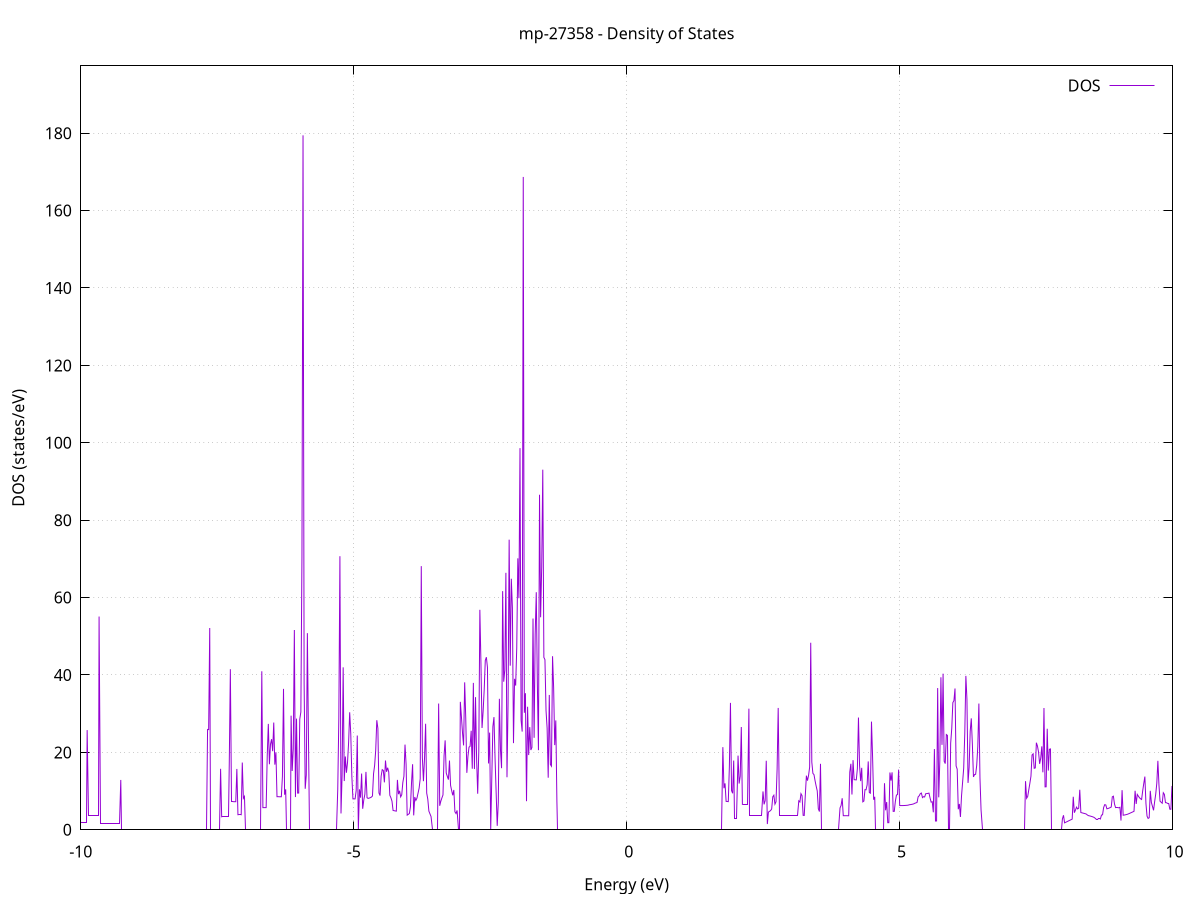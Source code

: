 set title 'mp-27358 - Density of States'
set xlabel 'Energy (eV)'
set ylabel 'DOS (states/eV)'
set grid
set xrange [-10:10]
set yrange [0:197.392]
set xzeroaxis lt -1
set terminal png size 800,600
set output 'mp-27358_dos_gnuplot.png'
plot '-' using 1:2 with lines title 'DOS'
-23.914500 0.000000
-23.894600 0.000000
-23.874800 0.000000
-23.854900 0.000000
-23.835000 0.000000
-23.815100 0.000000
-23.795300 0.000000
-23.775400 0.000000
-23.755500 0.000000
-23.735600 0.000000
-23.715800 0.000000
-23.695900 0.000000
-23.676000 0.000000
-23.656100 0.000000
-23.636300 0.000000
-23.616400 0.000000
-23.596500 0.000000
-23.576700 0.000000
-23.556800 0.000000
-23.536900 0.000000
-23.517000 0.000000
-23.497200 0.000000
-23.477300 0.000000
-23.457400 0.000000
-23.437500 0.000000
-23.417700 0.000000
-23.397800 0.000000
-23.377900 0.000000
-23.358000 0.000000
-23.338200 0.000000
-23.318300 0.000000
-23.298400 0.000000
-23.278500 0.000000
-23.258700 0.000000
-23.238800 0.000000
-23.218900 0.000000
-23.199000 0.000000
-23.179200 0.000000
-23.159300 0.000000
-23.139400 0.000000
-23.119500 0.000000
-23.099700 0.000000
-23.079800 0.000000
-23.059900 0.000000
-23.040100 0.000000
-23.020200 0.000000
-23.000300 0.000000
-22.980400 0.000000
-22.960600 0.000000
-22.940700 0.000000
-22.920800 0.000000
-22.900900 0.000000
-22.881100 0.000000
-22.861200 0.000000
-22.841300 0.000000
-22.821400 0.000000
-22.801600 0.000000
-22.781700 0.000000
-22.761800 0.000000
-22.741900 0.000000
-22.722100 0.000000
-22.702200 0.000000
-22.682300 0.000000
-22.662400 0.000000
-22.642600 0.000000
-22.622700 0.000000
-22.602800 0.000000
-22.583000 0.000000
-22.563100 0.000000
-22.543200 0.000000
-22.523300 0.000000
-22.503500 0.000000
-22.483600 0.000000
-22.463700 0.000000
-22.443800 0.000000
-22.424000 0.000000
-22.404100 0.000000
-22.384200 0.000000
-22.364300 0.000000
-22.344500 0.000000
-22.324600 0.000000
-22.304700 0.000000
-22.284800 0.000000
-22.265000 0.000000
-22.245100 0.000000
-22.225200 0.000000
-22.205300 0.000000
-22.185500 0.000000
-22.165600 0.000000
-22.145700 0.000000
-22.125800 0.000000
-22.106000 13.452200
-22.086100 18.819200
-22.066200 13.027800
-22.046400 30.662700
-22.026500 35.341800
-22.006600 29.356800
-21.986700 22.676700
-21.966900 15.974800
-21.947000 0.000000
-21.927100 0.000000
-21.907200 17.865300
-21.887400 15.388700
-21.867500 36.285100
-21.847600 40.517600
-21.827700 32.557500
-21.807900 21.649500
-21.788000 0.000000
-21.768100 0.000000
-21.748200 0.000000
-21.728400 0.000000
-21.708500 0.000000
-21.688600 0.000000
-21.668700 0.000000
-21.648900 0.000000
-21.629000 0.000000
-21.609100 0.000000
-21.589300 0.000000
-21.569400 0.000000
-21.549500 0.000000
-21.529600 0.000000
-21.509800 0.000000
-21.489900 0.000000
-21.470000 0.000000
-21.450100 0.000000
-21.430300 0.000000
-21.410400 0.000000
-21.390500 0.000000
-21.370600 0.000000
-21.350800 0.000000
-21.330900 0.000000
-21.311000 0.000000
-21.291100 0.000000
-21.271300 0.000000
-21.251400 0.000000
-21.231500 0.000000
-21.211600 0.000000
-21.191800 0.000000
-21.171900 0.000000
-21.152000 0.000000
-21.132200 0.000000
-21.112300 0.000000
-21.092400 0.000000
-21.072500 0.000000
-21.052700 0.000000
-21.032800 0.000000
-21.012900 0.000000
-20.993000 0.000000
-20.973200 0.000000
-20.953300 0.000000
-20.933400 0.000000
-20.913500 0.000000
-20.893700 0.000000
-20.873800 0.000000
-20.853900 0.000000
-20.834000 0.000000
-20.814200 0.000000
-20.794300 0.000000
-20.774400 0.000000
-20.754500 0.000000
-20.734700 0.000000
-20.714800 0.000000
-20.694900 0.000000
-20.675000 0.000000
-20.655200 0.000000
-20.635300 0.000000
-20.615400 0.000000
-20.595600 0.000000
-20.575700 17.651400
-20.555800 42.968900
-20.535900 27.545100
-20.516100 34.566100
-20.496200 26.534600
-20.476300 10.841500
-20.456400 17.548500
-20.436600 0.000000
-20.416700 0.000000
-20.396800 0.000000
-20.376900 0.000000
-20.357100 14.302400
-20.337200 17.195200
-20.317300 6.575300
-20.297400 6.575600
-20.277600 21.879500
-20.257700 12.471700
-20.237800 12.472000
-20.217900 12.472400
-20.198100 21.268700
-20.178200 5.896200
-20.158300 5.896300
-20.138500 5.896500
-20.118600 5.896600
-20.098700 15.132000
-20.078800 0.000000
-20.059000 0.000000
-20.039100 0.000000
-20.019200 0.000000
-19.999300 0.000000
-19.979500 0.000000
-19.959600 0.000000
-19.939700 0.000000
-19.919800 0.000000
-19.900000 0.000000
-19.880100 0.000000
-19.860200 0.000000
-19.840300 0.000000
-19.820500 0.000000
-19.800600 0.000000
-19.780700 0.000000
-19.760800 0.000000
-19.741000 0.000000
-19.721100 0.000000
-19.701200 0.000000
-19.681300 0.000000
-19.661500 0.000000
-19.641600 0.000000
-19.621700 0.000000
-19.601900 0.000000
-19.582000 0.000000
-19.562100 0.000000
-19.542200 0.000000
-19.522400 0.000000
-19.502500 0.000000
-19.482600 0.000000
-19.462700 0.000000
-19.442900 0.000000
-19.423000 0.000000
-19.403100 0.000000
-19.383200 0.000000
-19.363400 0.000000
-19.343500 0.000000
-19.323600 0.000000
-19.303700 0.000000
-19.283900 0.000000
-19.264000 0.000000
-19.244100 0.000000
-19.224200 0.000000
-19.204400 0.000000
-19.184500 0.000000
-19.164600 0.000000
-19.144800 0.000000
-19.124900 0.000000
-19.105000 0.000000
-19.085100 0.000000
-19.065300 0.000000
-19.045400 0.000000
-19.025500 0.000000
-19.005600 0.000000
-18.985800 79.318900
-18.965900 81.210200
-18.946000 102.705900
-18.926100 50.413300
-18.906300 43.458300
-18.886400 0.000000
-18.866500 0.000000
-18.846600 0.000000
-18.826800 0.000000
-18.806900 26.226100
-18.787000 91.214400
-18.767100 22.172800
-18.747300 71.501500
-18.727400 50.023200
-18.707500 0.000000
-18.687700 0.000000
-18.667800 0.000000
-18.647900 0.000000
-18.628000 46.727700
-18.608200 167.735700
-18.588300 107.814000
-18.568400 0.000000
-18.548500 0.000000
-18.528700 0.000000
-18.508800 0.000000
-18.488900 0.000000
-18.469000 0.000000
-18.449200 0.000000
-18.429300 0.000000
-18.409400 0.000000
-18.389500 0.000000
-18.369700 0.000000
-18.349800 0.000000
-18.329900 0.000000
-18.310000 0.000000
-18.290200 0.000000
-18.270300 0.000000
-18.250400 0.000000
-18.230500 0.000000
-18.210700 0.000000
-18.190800 0.000000
-18.170900 0.000000
-18.151100 0.000000
-18.131200 0.000000
-18.111300 0.000000
-18.091400 0.000000
-18.071600 0.000000
-18.051700 0.000000
-18.031800 0.000000
-18.011900 0.000000
-17.992100 0.000000
-17.972200 0.000000
-17.952300 0.000000
-17.932400 0.000000
-17.912600 0.000000
-17.892700 0.000000
-17.872800 0.000000
-17.852900 0.000000
-17.833100 0.000000
-17.813200 0.000000
-17.793300 0.000000
-17.773400 0.000000
-17.753600 0.000000
-17.733700 0.000000
-17.713800 0.000000
-17.694000 0.000000
-17.674100 0.000000
-17.654200 0.000000
-17.634300 0.000000
-17.614500 0.000000
-17.594600 0.000000
-17.574700 0.000000
-17.554800 0.000000
-17.535000 0.000000
-17.515100 0.000000
-17.495200 0.000000
-17.475300 0.000000
-17.455500 0.000000
-17.435600 0.000000
-17.415700 0.000000
-17.395800 0.000000
-17.376000 0.000000
-17.356100 0.000000
-17.336200 0.000000
-17.316300 0.000000
-17.296500 0.000000
-17.276600 0.000000
-17.256700 0.000000
-17.236800 0.000000
-17.217000 0.000000
-17.197100 0.000000
-17.177200 0.000000
-17.157400 0.000000
-17.137500 0.000000
-17.117600 0.000000
-17.097700 0.000000
-17.077900 0.000000
-17.058000 0.000000
-17.038100 0.000000
-17.018200 0.000000
-16.998400 0.000000
-16.978500 0.000000
-16.958600 0.000000
-16.938700 0.000000
-16.918900 0.000000
-16.899000 0.000000
-16.879100 0.000000
-16.859200 0.000000
-16.839400 0.000000
-16.819500 0.000000
-16.799600 0.000000
-16.779700 0.000000
-16.759900 0.000000
-16.740000 0.000000
-16.720100 0.000000
-16.700300 0.000000
-16.680400 0.000000
-16.660500 0.000000
-16.640600 0.000000
-16.620800 0.000000
-16.600900 0.000000
-16.581000 0.000000
-16.561100 0.000000
-16.541300 0.000000
-16.521400 0.000000
-16.501500 0.000000
-16.481600 0.000000
-16.461800 0.000000
-16.441900 0.000000
-16.422000 0.000000
-16.402100 0.000000
-16.382300 0.000000
-16.362400 0.000000
-16.342500 0.000000
-16.322600 0.000000
-16.302800 0.000000
-16.282900 0.000000
-16.263000 0.000000
-16.243200 0.000000
-16.223300 0.000000
-16.203400 0.000000
-16.183500 0.000000
-16.163700 0.000000
-16.143800 0.000000
-16.123900 0.000000
-16.104000 0.000000
-16.084200 0.000000
-16.064300 0.000000
-16.044400 0.000000
-16.024500 0.000000
-16.004700 0.000000
-15.984800 0.000000
-15.964900 0.000000
-15.945000 0.000000
-15.925200 0.000000
-15.905300 0.000000
-15.885400 0.000000
-15.865500 0.000000
-15.845700 0.000000
-15.825800 0.000000
-15.805900 0.000000
-15.786000 0.000000
-15.766200 0.000000
-15.746300 0.000000
-15.726400 0.000000
-15.706600 0.000000
-15.686700 0.000000
-15.666800 0.000000
-15.646900 0.000000
-15.627100 0.000000
-15.607200 0.000000
-15.587300 0.000000
-15.567400 0.000000
-15.547600 0.000000
-15.527700 0.000000
-15.507800 0.000000
-15.487900 0.000000
-15.468100 0.000000
-15.448200 0.000000
-15.428300 0.000000
-15.408400 0.000000
-15.388600 0.000000
-15.368700 0.000000
-15.348800 0.000000
-15.328900 0.000000
-15.309100 0.000000
-15.289200 0.000000
-15.269300 0.000000
-15.249500 0.000000
-15.229600 0.000000
-15.209700 0.000000
-15.189800 0.000000
-15.170000 0.000000
-15.150100 0.000000
-15.130200 0.000000
-15.110300 0.000000
-15.090500 0.000000
-15.070600 0.000000
-15.050700 0.000000
-15.030800 0.000000
-15.011000 0.000000
-14.991100 0.000000
-14.971200 0.000000
-14.951300 0.000000
-14.931500 0.000000
-14.911600 0.000000
-14.891700 0.000000
-14.871800 0.000000
-14.852000 0.000000
-14.832100 0.000000
-14.812200 0.000000
-14.792300 0.000000
-14.772500 0.000000
-14.752600 0.000000
-14.732700 0.000000
-14.712900 0.000000
-14.693000 0.000000
-14.673100 0.000000
-14.653200 0.000000
-14.633400 0.000000
-14.613500 0.000000
-14.593600 0.000000
-14.573700 0.000000
-14.553900 0.000000
-14.534000 0.000000
-14.514100 0.000000
-14.494200 0.000000
-14.474400 0.000000
-14.454500 0.000000
-14.434600 0.000000
-14.414700 0.000000
-14.394900 0.000000
-14.375000 0.000000
-14.355100 0.000000
-14.335200 0.000000
-14.315400 0.000000
-14.295500 0.000000
-14.275600 0.000000
-14.255800 0.000000
-14.235900 0.000000
-14.216000 0.000000
-14.196100 0.000000
-14.176300 0.000000
-14.156400 0.000000
-14.136500 0.000000
-14.116600 0.000000
-14.096800 0.000000
-14.076900 0.000000
-14.057000 0.000000
-14.037100 0.000000
-14.017300 0.000000
-13.997400 0.000000
-13.977500 0.000000
-13.957600 0.000000
-13.937800 0.000000
-13.917900 0.000000
-13.898000 0.000000
-13.878100 0.000000
-13.858300 0.000000
-13.838400 0.000000
-13.818500 0.000000
-13.798600 0.000000
-13.778800 0.000000
-13.758900 0.000000
-13.739000 0.000000
-13.719200 0.000000
-13.699300 0.000000
-13.679400 0.000000
-13.659500 0.000000
-13.639700 0.000000
-13.619800 0.000000
-13.599900 0.000000
-13.580000 0.000000
-13.560200 0.000000
-13.540300 0.000000
-13.520400 0.000000
-13.500500 0.000000
-13.480700 0.000000
-13.460800 0.000000
-13.440900 0.000000
-13.421000 0.000000
-13.401200 0.000000
-13.381300 0.000000
-13.361400 0.000000
-13.341500 0.000000
-13.321700 0.000000
-13.301800 0.000000
-13.281900 0.000000
-13.262100 0.000000
-13.242200 0.000000
-13.222300 0.000000
-13.202400 0.000000
-13.182600 0.000000
-13.162700 0.000000
-13.142800 3.424200
-13.122900 3.756700
-13.103100 4.089200
-13.083200 4.356000
-13.063300 4.680500
-13.043400 5.005000
-13.023600 3.188000
-13.003700 3.187900
-12.983800 3.187900
-12.963900 3.187900
-12.944100 6.619000
-12.924200 6.970400
-12.904300 7.321700
-12.884400 7.609300
-12.864600 7.951800
-12.844700 10.356300
-12.824800 8.263800
-12.805000 7.933200
-12.785100 7.602500
-12.765200 7.224900
-12.745300 6.901300
-12.725500 6.577600
-12.705600 3.344000
-12.685700 3.343900
-12.665800 3.343800
-12.646000 5.157400
-12.626100 4.811200
-12.606200 4.465100
-12.586300 4.073100
-12.566500 3.734500
-12.546600 3.395900
-12.526700 0.000000
-12.506800 0.000000
-12.487000 0.000000
-12.467100 0.000000
-12.447200 0.000000
-12.427300 0.000000
-12.407500 0.000000
-12.387600 3.182400
-12.367700 3.561300
-12.347800 3.940300
-12.328000 4.319200
-12.308100 4.626900
-12.288200 4.976100
-12.268400 5.325400
-12.248500 3.993500
-12.228600 7.607900
-12.208700 8.194000
-12.188900 8.780000
-12.169000 9.366100
-12.149100 10.956500
-12.129200 11.145700
-12.109400 11.334800
-12.089500 12.169500
-12.069600 10.229500
-12.049700 9.437500
-12.029900 8.645400
-12.010000 7.853300
-11.990100 7.035500
-11.970200 4.021200
-11.950400 3.595400
-11.930500 3.169600
-11.910600 0.000000
-11.890700 0.000000
-11.870900 0.000000
-11.851000 0.000000
-11.831100 0.000000
-11.811300 0.000000
-11.791400 0.000000
-11.771500 0.000000
-11.751600 0.000000
-11.731800 0.000000
-11.711900 0.000000
-11.692000 0.000000
-11.672100 0.000000
-11.652300 0.000000
-11.632400 0.000000
-11.612500 0.000000
-11.592600 0.000000
-11.572800 0.000000
-11.552900 0.000000
-11.533000 0.000000
-11.513100 0.000000
-11.493300 0.000000
-11.473400 0.000000
-11.453500 0.000000
-11.433600 0.000000
-11.413800 0.000000
-11.393900 0.000000
-11.374000 0.000000
-11.354100 0.000000
-11.334300 0.000000
-11.314400 0.000000
-11.294500 0.000000
-11.274700 0.000000
-11.254800 0.000000
-11.234900 0.000000
-11.215000 0.000000
-11.195200 0.000000
-11.175300 0.000000
-11.155400 0.000000
-11.135500 0.000000
-11.115700 0.000000
-11.095800 0.000000
-11.075900 0.000000
-11.056000 0.000000
-11.036200 0.000000
-11.016300 0.000000
-10.996400 0.000000
-10.976500 0.000000
-10.956700 0.000000
-10.936800 0.000000
-10.916900 0.000000
-10.897000 0.000000
-10.877200 0.000000
-10.857300 0.000000
-10.837400 0.000000
-10.817600 8.371800
-10.797700 8.373200
-10.777800 8.374700
-10.757900 8.376200
-10.738100 8.377700
-10.718200 8.379300
-10.698300 0.000000
-10.678400 4.780600
-10.658600 4.780700
-10.638700 4.780700
-10.618800 4.780700
-10.598900 4.780800
-10.579100 4.780800
-10.559200 4.780800
-10.539300 4.780900
-10.519400 4.780900
-10.499600 4.780900
-10.479700 40.970100
-10.459800 0.000000
-10.439900 0.000000
-10.420100 0.000000
-10.400200 0.000000
-10.380300 0.000000
-10.360500 0.000000
-10.340600 0.000000
-10.320700 0.000000
-10.300800 0.000000
-10.281000 0.000000
-10.261100 0.000000
-10.241200 0.000000
-10.221300 0.000000
-10.201500 0.000000
-10.181600 17.619500
-10.161700 1.941300
-10.141800 1.941300
-10.122000 1.941300
-10.102100 1.941300
-10.082200 1.941300
-10.062300 1.941300
-10.042500 1.941300
-10.022600 1.941300
-10.002700 1.941300
-9.982800 1.941300
-9.963000 1.941300
-9.943100 1.941400
-9.923200 1.941400
-9.903300 1.941400
-9.883500 25.767700
-9.863600 3.560800
-9.843700 3.560800
-9.823900 3.560800
-9.804000 3.560800
-9.784100 3.560800
-9.764200 3.560800
-9.744400 3.560800
-9.724500 3.560800
-9.704600 3.560800
-9.684700 3.560800
-9.664900 55.107100
-9.645000 1.619300
-9.625100 1.619300
-9.605200 1.619300
-9.585400 1.619300
-9.565500 1.619300
-9.545600 1.619300
-9.525700 1.619300
-9.505900 1.619300
-9.486000 1.619300
-9.466100 1.619300
-9.446200 1.619300
-9.426400 1.619300
-9.406500 1.619200
-9.386600 1.619200
-9.366800 1.619200
-9.346900 1.619200
-9.327000 1.619200
-9.307100 1.619200
-9.287300 1.619200
-9.267400 12.870900
-9.247500 0.000000
-9.227600 0.000000
-9.207800 0.000000
-9.187900 0.000000
-9.168000 0.000000
-9.148100 0.000000
-9.128300 0.000000
-9.108400 0.000000
-9.088500 0.000000
-9.068600 0.000000
-9.048800 0.000000
-9.028900 0.000000
-9.009000 0.000000
-8.989100 0.000000
-8.969300 0.000000
-8.949400 0.000000
-8.929500 0.000000
-8.909600 0.000000
-8.889800 0.000000
-8.869900 0.000000
-8.850000 0.000000
-8.830200 0.000000
-8.810300 0.000000
-8.790400 0.000000
-8.770500 0.000000
-8.750700 0.000000
-8.730800 0.000000
-8.710900 0.000000
-8.691000 0.000000
-8.671200 0.000000
-8.651300 0.000000
-8.631400 0.000000
-8.611500 0.000000
-8.591700 0.000000
-8.571800 0.000000
-8.551900 0.000000
-8.532000 0.000000
-8.512200 0.000000
-8.492300 0.000000
-8.472400 0.000000
-8.452500 0.000000
-8.432700 0.000000
-8.412800 0.000000
-8.392900 0.000000
-8.373100 0.000000
-8.353200 0.000000
-8.333300 0.000000
-8.313400 0.000000
-8.293600 0.000000
-8.273700 0.000000
-8.253800 0.000000
-8.233900 0.000000
-8.214100 0.000000
-8.194200 0.000000
-8.174300 0.000000
-8.154400 0.000000
-8.134600 0.000000
-8.114700 0.000000
-8.094800 0.000000
-8.074900 0.000000
-8.055100 0.000000
-8.035200 0.000000
-8.015300 0.000000
-7.995400 0.000000
-7.975600 0.000000
-7.955700 0.000000
-7.935800 0.000000
-7.916000 0.000000
-7.896100 0.000000
-7.876200 0.000000
-7.856300 0.000000
-7.836500 0.000000
-7.816600 0.000000
-7.796700 0.000000
-7.776800 0.000000
-7.757000 0.000000
-7.737100 0.000000
-7.717200 0.000000
-7.697300 0.000000
-7.677500 25.924100
-7.657600 25.883900
-7.637700 52.134100
-7.617800 0.000000
-7.598000 0.000000
-7.578100 0.000000
-7.558200 0.000000
-7.538300 0.000000
-7.518500 0.000000
-7.498600 0.000000
-7.478700 0.000000
-7.458800 0.000000
-7.439000 15.746200
-7.419100 3.362500
-7.399200 3.362400
-7.379400 3.362200
-7.359500 3.362100
-7.339600 3.361900
-7.319700 3.361700
-7.299900 3.361600
-7.280000 16.991800
-7.260100 41.485000
-7.240200 7.256500
-7.220400 7.255500
-7.200500 7.254400
-7.180600 7.253400
-7.160700 7.252400
-7.140900 15.724400
-7.121000 3.890100
-7.101100 3.889300
-7.081200 3.888400
-7.061400 3.887600
-7.041500 17.375400
-7.021600 8.123300
-7.001700 8.621500
-6.981900 0.000000
-6.962000 0.000000
-6.942100 0.000000
-6.922300 0.000000
-6.902400 0.000000
-6.882500 0.000000
-6.862600 0.000000
-6.842800 0.000000
-6.822900 0.000000
-6.803000 0.000000
-6.783100 0.000000
-6.763300 0.000000
-6.743400 0.000000
-6.723500 0.000000
-6.703600 0.000000
-6.683800 40.953000
-6.663900 5.724200
-6.644000 5.721500
-6.624100 5.718900
-6.604300 5.716300
-6.584400 19.070100
-6.564500 27.360300
-6.544600 16.932000
-6.524800 22.118700
-6.504900 23.411600
-6.485000 20.308800
-6.465100 27.713100
-6.445300 16.834000
-6.425400 20.035000
-6.405500 8.540000
-6.385700 8.538600
-6.365800 8.537300
-6.345900 8.535900
-6.326000 8.534600
-6.306200 13.780300
-6.286300 36.405500
-6.266400 9.066900
-6.246500 10.441800
-6.226700 0.000000
-6.206800 0.000000
-6.186900 0.000000
-6.167000 0.000000
-6.147200 29.477500
-6.127300 15.185700
-6.107400 20.916600
-6.087500 51.619300
-6.067700 8.460700
-6.047800 28.728000
-6.027900 9.480600
-6.008000 9.492700
-5.988200 28.596000
-5.968300 30.437200
-5.948400 70.608100
-5.928600 179.447400
-5.908700 38.042900
-5.888800 10.592200
-5.868900 14.137700
-5.849100 50.817300
-5.829200 23.874500
-5.809300 0.000000
-5.789400 0.000000
-5.769600 0.000000
-5.749700 0.000000
-5.729800 0.000000
-5.709900 0.000000
-5.690100 0.000000
-5.670200 0.000000
-5.650300 0.000000
-5.630400 0.000000
-5.610600 0.000000
-5.590700 0.000000
-5.570800 0.000000
-5.550900 0.000000
-5.531100 0.000000
-5.511200 0.000000
-5.491300 0.000000
-5.471500 0.000000
-5.451600 0.000000
-5.431700 0.000000
-5.411800 0.000000
-5.392000 0.000000
-5.372100 0.000000
-5.352200 0.000000
-5.332300 0.000000
-5.312500 0.000000
-5.292600 10.414400
-5.272700 28.888500
-5.252800 70.695100
-5.233000 4.222900
-5.213100 14.103100
-5.193200 41.978300
-5.173300 12.584100
-5.153500 18.936600
-5.133600 14.741400
-5.113700 17.360600
-5.093800 22.498200
-5.074000 30.362300
-5.054100 24.801200
-5.034200 13.755600
-5.014300 7.980700
-4.994500 7.977600
-4.974600 7.985300
-4.954700 10.159500
-4.934900 24.349700
-4.915000 0.000000
-4.895100 10.450100
-4.875200 8.302600
-4.855400 14.528800
-4.835500 5.426400
-4.815600 7.703900
-4.795700 9.193300
-4.775900 14.951200
-4.756000 8.279500
-4.736100 8.110000
-4.716200 8.190300
-4.696400 8.293400
-4.676500 8.443400
-4.656600 8.728700
-4.636700 14.490700
-4.616900 16.647100
-4.597000 20.592400
-4.577100 28.309800
-4.557200 26.199000
-4.537400 9.512500
-4.517500 8.834500
-4.497600 13.875800
-4.477800 15.538200
-4.457900 15.339100
-4.438000 12.257000
-4.418100 17.892700
-4.398300 14.983100
-4.378400 16.035500
-4.358500 14.945500
-4.338600 8.922600
-4.318800 8.284300
-4.298900 7.387700
-4.279000 4.985600
-4.259100 4.928900
-4.239300 4.871700
-4.219400 4.814000
-4.199500 12.894000
-4.179600 9.207300
-4.159800 10.070700
-4.139900 8.496900
-4.120000 9.065500
-4.100100 12.246900
-4.080300 13.836900
-4.060400 22.011300
-4.040500 16.930500
-4.020600 3.779700
-4.000800 3.982800
-3.980900 4.185100
-3.961000 5.904500
-3.941200 12.066400
-3.921300 16.936200
-3.901400 3.721700
-3.881500 8.464800
-3.861700 7.588100
-3.841800 8.163400
-3.821900 9.442000
-3.802000 10.738100
-3.782200 13.152200
-3.762300 68.122400
-3.742400 18.659900
-3.722500 12.551600
-3.702700 18.576500
-3.682800 27.392200
-3.662900 9.480600
-3.643000 7.912100
-3.623200 4.822400
-3.603300 4.117600
-3.583400 3.425000
-3.563500 0.000000
-3.543700 0.000000
-3.523800 0.000000
-3.503900 0.000000
-3.484100 0.000000
-3.464200 0.000000
-3.444300 32.622200
-3.424400 6.198900
-3.404600 7.362700
-3.384700 8.225100
-3.364800 9.000100
-3.344900 19.104900
-3.325100 23.108000
-3.305200 14.662200
-3.285300 13.789200
-3.265400 12.960200
-3.245600 17.892900
-3.225700 11.476000
-3.205800 10.128000
-3.185900 8.902000
-3.166100 10.292100
-3.146200 4.643000
-3.126300 4.195700
-3.106400 5.005600
-3.086600 0.000000
-3.066700 0.000000
-3.046800 33.055300
-3.027000 29.233600
-3.007100 25.068700
-2.987200 21.799300
-2.967300 38.095900
-2.947500 28.803800
-2.927600 14.709800
-2.907700 18.955000
-2.887800 21.352800
-2.868000 21.559900
-2.848100 25.592500
-2.828200 15.775000
-2.808300 37.960800
-2.788500 15.691600
-2.768600 34.265100
-2.748700 18.246000
-2.728800 9.310500
-2.709000 20.142100
-2.689100 56.833800
-2.669200 43.059200
-2.649300 26.299100
-2.629500 30.552100
-2.609600 36.190700
-2.589700 43.765100
-2.569800 44.598600
-2.550000 41.938400
-2.530100 17.141800
-2.510200 25.113400
-2.490400 0.000000
-2.470500 13.424000
-2.450600 26.651700
-2.430700 29.114200
-2.410900 18.496700
-2.391000 9.722700
-2.371100 1.016400
-2.351200 7.130500
-2.331400 33.835100
-2.311500 20.679400
-2.291600 15.913800
-2.271700 61.660600
-2.251900 38.265100
-2.232000 41.226900
-2.212100 66.392800
-2.192200 13.576200
-2.172400 32.577100
-2.152500 74.965700
-2.132600 42.408300
-2.112700 64.860100
-2.092900 57.321700
-2.073000 22.388400
-2.053100 39.000500
-2.033300 37.264600
-2.013400 46.937000
-1.993500 70.145100
-1.973600 59.834100
-1.953800 98.613700
-1.933900 28.299300
-1.914000 25.370800
-1.894100 168.700900
-1.874300 30.235700
-1.854400 35.284400
-1.834500 7.380700
-1.814600 31.795900
-1.794800 19.309700
-1.774900 26.525500
-1.755000 20.607700
-1.735100 21.272700
-1.715300 54.591200
-1.695400 23.775600
-1.675500 50.627000
-1.655600 61.380600
-1.635800 37.731600
-1.615900 20.558000
-1.596000 86.568200
-1.576100 54.916500
-1.556300 67.870500
-1.536400 93.053300
-1.516500 44.546900
-1.496700 43.955900
-1.476800 30.794900
-1.456900 26.268700
-1.437000 13.443000
-1.417200 34.845300
-1.397300 16.877900
-1.377400 16.443400
-1.357500 44.841700
-1.337700 36.795300
-1.317800 21.871300
-1.297900 28.254700
-1.278000 7.438900
-1.258200 0.000000
-1.238300 0.000000
-1.218400 0.000000
-1.198500 0.000000
-1.178700 0.000000
-1.158800 0.000000
-1.138900 0.000000
-1.119000 0.000000
-1.099200 0.000000
-1.079300 0.000000
-1.059400 0.000000
-1.039600 0.000000
-1.019700 0.000000
-0.999800 0.000000
-0.979900 0.000000
-0.960100 0.000000
-0.940200 0.000000
-0.920300 0.000000
-0.900400 0.000000
-0.880600 0.000000
-0.860700 0.000000
-0.840800 0.000000
-0.820900 0.000000
-0.801100 0.000000
-0.781200 0.000000
-0.761300 0.000000
-0.741400 0.000000
-0.721600 0.000000
-0.701700 0.000000
-0.681800 0.000000
-0.661900 0.000000
-0.642100 0.000000
-0.622200 0.000000
-0.602300 0.000000
-0.582500 0.000000
-0.562600 0.000000
-0.542700 0.000000
-0.522800 0.000000
-0.503000 0.000000
-0.483100 0.000000
-0.463200 0.000000
-0.443300 0.000000
-0.423500 0.000000
-0.403600 0.000000
-0.383700 0.000000
-0.363800 0.000000
-0.344000 0.000000
-0.324100 0.000000
-0.304200 0.000000
-0.284300 0.000000
-0.264500 0.000000
-0.244600 0.000000
-0.224700 0.000000
-0.204800 0.000000
-0.185000 0.000000
-0.165100 0.000000
-0.145200 0.000000
-0.125300 0.000000
-0.105500 0.000000
-0.085600 0.000000
-0.065700 0.000000
-0.045900 0.000000
-0.026000 0.000000
-0.006100 0.000000
0.013800 0.000000
0.033600 0.000000
0.053500 0.000000
0.073400 0.000000
0.093300 0.000000
0.113100 0.000000
0.133000 0.000000
0.152900 0.000000
0.172800 0.000000
0.192600 0.000000
0.212500 0.000000
0.232400 0.000000
0.252300 0.000000
0.272100 0.000000
0.292000 0.000000
0.311900 0.000000
0.331800 0.000000
0.351600 0.000000
0.371500 0.000000
0.391400 0.000000
0.411200 0.000000
0.431100 0.000000
0.451000 0.000000
0.470900 0.000000
0.490700 0.000000
0.510600 0.000000
0.530500 0.000000
0.550400 0.000000
0.570200 0.000000
0.590100 0.000000
0.610000 0.000000
0.629900 0.000000
0.649700 0.000000
0.669600 0.000000
0.689500 0.000000
0.709400 0.000000
0.729200 0.000000
0.749100 0.000000
0.769000 0.000000
0.788900 0.000000
0.808700 0.000000
0.828600 0.000000
0.848500 0.000000
0.868400 0.000000
0.888200 0.000000
0.908100 0.000000
0.928000 0.000000
0.947800 0.000000
0.967700 0.000000
0.987600 0.000000
1.007500 0.000000
1.027300 0.000000
1.047200 0.000000
1.067100 0.000000
1.087000 0.000000
1.106800 0.000000
1.126700 0.000000
1.146600 0.000000
1.166500 0.000000
1.186300 0.000000
1.206200 0.000000
1.226100 0.000000
1.246000 0.000000
1.265800 0.000000
1.285700 0.000000
1.305600 0.000000
1.325500 0.000000
1.345300 0.000000
1.365200 0.000000
1.385100 0.000000
1.404900 0.000000
1.424800 0.000000
1.444700 0.000000
1.464600 0.000000
1.484400 0.000000
1.504300 0.000000
1.524200 0.000000
1.544100 0.000000
1.563900 0.000000
1.583800 0.000000
1.603700 0.000000
1.623600 0.000000
1.643400 0.000000
1.663300 0.000000
1.683200 0.000000
1.703100 0.000000
1.722900 0.000000
1.742800 0.000000
1.762700 21.353800
1.782600 10.740700
1.802400 11.989500
1.822300 7.335900
1.842200 7.304600
1.862000 7.273800
1.881900 16.222700
1.901800 32.796600
1.921700 10.122800
1.941500 9.427300
1.961400 17.882000
1.981300 2.999500
2.001200 2.999500
2.021000 2.999500
2.040900 19.158800
2.060800 11.943200
2.080700 13.857200
2.100500 26.559100
2.120400 6.570500
2.140300 6.570400
2.160200 6.570400
2.180000 6.570400
2.199900 6.570400
2.219800 6.570400
2.239700 31.301900
2.259500 3.569600
2.279400 3.569400
2.299300 3.569300
2.319200 3.569100
2.339000 3.569000
2.358900 3.568800
2.378800 3.568600
2.398600 3.568500
2.418500 3.568300
2.438400 3.568200
2.458300 3.568100
2.478100 3.567900
2.498000 9.905100
2.517900 6.569100
2.537800 7.545700
2.557600 17.841300
2.577500 1.476900
2.597400 4.575200
2.617300 4.767500
2.637100 4.959700
2.657000 5.389200
2.676900 8.524200
2.696800 8.931700
2.716600 6.618800
2.736500 7.234600
2.756400 15.630500
2.776300 31.477500
2.796100 3.769700
2.816000 3.769900
2.835900 3.770000
2.855700 3.770200
2.875600 3.770300
2.895500 3.770500
2.915400 3.770600
2.935200 3.770800
2.955100 3.771000
2.975000 3.771100
2.994900 3.771300
3.014700 3.771400
3.034600 3.771600
3.054500 3.771700
3.074400 3.771900
3.094200 3.772100
3.114100 3.772200
3.134000 3.772400
3.153900 7.479900
3.173700 7.185700
3.193600 9.329500
3.213500 8.806200
3.233400 3.726000
3.253200 3.697200
3.273100 8.923900
3.293000 13.985800
3.312900 12.690700
3.332700 14.029000
3.352600 16.208100
3.372500 48.323700
3.392300 17.490100
3.412200 14.576800
3.432100 14.247900
3.452000 12.654900
3.471800 11.283000
3.491700 10.043400
3.511600 5.443100
3.531500 4.712900
3.551300 17.051400
3.571200 0.000000
3.591100 0.000000
3.611000 0.000000
3.630800 0.000000
3.650700 0.000000
3.670600 0.000000
3.690500 0.000000
3.710300 0.000000
3.730200 0.000000
3.750100 0.000000
3.770000 0.000000
3.789800 0.000000
3.809700 0.000000
3.829600 0.000000
3.849400 0.000000
3.869300 0.000000
3.889200 0.000000
3.909100 5.636100
3.928900 6.292700
3.948800 8.150000
3.968700 3.644800
3.988600 3.640400
4.008400 3.636200
4.028300 3.632000
4.048200 3.628000
4.068100 3.624100
4.087900 14.913700
4.107800 17.054100
4.127700 9.114100
4.147600 17.988800
4.167400 12.939800
4.187300 12.912600
4.207200 12.890600
4.227100 15.801100
4.246900 29.009300
4.266800 16.636600
4.286700 12.578300
4.306500 16.002200
4.326400 7.216000
4.346300 7.419400
4.366200 10.377000
4.386000 10.334700
4.405900 11.621100
4.425800 17.660200
4.445700 9.614700
4.465500 9.449300
4.485400 27.949200
4.505300 18.945000
4.525200 7.769600
4.545000 8.521900
4.564900 0.000000
4.584800 0.000000
4.604700 0.000000
4.624500 0.000000
4.644400 0.000000
4.664300 0.000000
4.684200 0.000000
4.704000 0.000000
4.723900 12.037800
4.743800 5.043300
4.763700 7.174100
4.783500 1.835900
4.803400 1.832100
4.823300 14.801400
4.843100 12.706700
4.863000 14.841800
4.882900 4.759500
4.902800 4.753400
4.922600 7.321600
4.942500 8.965600
4.962400 9.106800
4.982300 15.544600
5.002100 6.258400
5.022000 6.252700
5.041900 6.252300
5.061800 6.257500
5.081600 6.268400
5.101500 6.285000
5.121400 6.306300
5.141300 6.331000
5.161100 6.380700
5.181000 6.467000
5.200900 6.506700
5.220800 6.558300
5.240600 6.621600
5.260500 6.707300
5.280400 6.857300
5.300200 6.954900
5.320100 7.056400
5.340000 8.505400
5.359900 8.788700
5.379700 9.335900
5.399600 9.491500
5.419500 8.312300
5.439400 8.556500
5.459200 8.473800
5.479100 9.321600
5.499000 9.354200
5.518900 9.403900
5.538700 9.470900
5.558600 8.218400
5.578500 7.142500
5.598400 7.237100
5.618200 4.520600
5.638100 20.848300
5.658000 2.266800
5.677900 2.269700
5.697700 36.609600
5.717600 8.384200
5.737500 17.905800
5.757400 39.400500
5.777200 21.934700
5.797100 40.335700
5.817000 17.707300
5.836800 17.103000
5.856700 24.612200
5.876600 24.395800
5.896500 0.000000
5.916300 0.000000
5.936200 22.371700
5.956100 26.212600
5.976000 32.853600
5.995800 33.373300
6.015700 36.511400
6.035600 16.498900
6.055500 15.671600
6.075300 5.300600
6.095200 6.670400
6.115100 3.312500
6.135000 8.741800
6.154800 12.299400
6.174700 15.922500
6.194600 24.913100
6.214500 39.771200
6.234300 33.657400
6.254200 12.113800
6.274100 16.057800
6.293900 25.426600
6.313800 28.792800
6.333700 22.052100
6.353600 13.659000
6.373400 14.267400
6.393300 14.332400
6.413200 16.655000
6.433100 21.493500
6.452900 32.624800
6.472800 13.414000
6.492700 5.133800
6.512600 0.000000
6.532400 0.000000
6.552300 0.000000
6.572200 0.000000
6.592100 0.000000
6.611900 0.000000
6.631800 0.000000
6.651700 0.000000
6.671600 0.000000
6.691400 0.000000
6.711300 0.000000
6.731200 0.000000
6.751000 0.000000
6.770900 0.000000
6.790800 0.000000
6.810700 0.000000
6.830500 0.000000
6.850400 0.000000
6.870300 0.000000
6.890200 0.000000
6.910000 0.000000
6.929900 0.000000
6.949800 0.000000
6.969700 0.000000
6.989500 0.000000
7.009400 0.000000
7.029300 0.000000
7.049200 0.000000
7.069000 0.000000
7.088900 0.000000
7.108800 0.000000
7.128700 0.000000
7.148500 0.000000
7.168400 0.000000
7.188300 0.000000
7.208200 0.000000
7.228000 0.000000
7.247900 0.000000
7.267800 0.000000
7.287600 0.000000
7.307500 12.564200
7.327400 8.134000
7.347300 8.596600
7.367100 10.308500
7.387000 12.020700
7.406900 13.837000
7.426800 19.323700
7.446600 19.630500
7.466500 15.891200
7.486400 15.981800
7.506300 22.498800
7.526100 21.638000
7.546000 20.075300
7.565900 17.038700
7.585800 18.500400
7.605600 21.549300
7.625500 14.853300
7.645400 31.462300
7.665300 11.086100
7.685100 11.104000
7.705000 26.113100
7.724900 15.299700
7.744700 20.808700
7.764600 20.886000
7.784500 0.000000
7.804400 0.000000
7.824200 0.000000
7.844100 0.000000
7.864000 0.000000
7.883900 0.000000
7.903700 0.000000
7.923600 0.000000
7.943500 0.000000
7.963400 0.000000
7.983200 2.822800
8.003100 3.748200
8.023000 1.793300
8.042900 1.930000
8.062700 2.066500
8.082600 2.203100
8.102500 2.339600
8.122400 2.476000
8.142200 2.612300
8.162100 2.748700
8.182000 8.534400
8.201900 4.413100
8.221700 5.068700
8.241600 5.849000
8.261500 5.381000
8.281300 5.578800
8.301200 10.336000
8.321100 4.460100
8.341000 4.382700
8.360800 4.306900
8.380700 4.232700
8.400600 4.160100
8.420500 4.059000
8.440300 3.819500
8.460200 3.653400
8.480100 3.592500
8.500000 3.519200
8.519800 3.433600
8.539700 3.335700
8.559600 3.225500
8.579500 3.024600
8.599300 2.782700
8.619200 2.783400
8.639100 2.784100
8.659000 2.784800
8.678800 2.785500
8.698700 3.784600
8.718600 3.885800
8.738400 5.755900
8.758300 6.494200
8.778200 6.411500
8.798100 5.417100
8.817900 5.496000
8.837800 5.599300
8.857700 5.726900
8.877600 5.878900
8.897400 8.518300
8.917300 8.678600
8.937200 6.681300
8.957100 5.729400
8.976900 5.759500
8.996800 5.742000
9.016700 5.677400
9.036600 5.810900
9.056400 2.386800
9.076300 10.239600
9.096200 3.757900
9.116100 3.806200
9.135900 3.864600
9.155800 3.933000
9.175700 4.011400
9.195500 4.126900
9.215400 4.253400
9.235300 4.380600
9.255200 4.508400
9.275000 4.636900
9.294900 4.766100
9.314800 10.086600
9.334700 6.676900
9.354500 9.136800
9.374400 8.702200
9.394300 8.296800
9.414200 8.007100
9.434000 7.833000
9.453900 10.051700
9.473800 11.968100
9.493700 13.743200
9.513500 6.790700
9.533400 3.533900
9.553300 2.930100
9.573200 3.112000
9.593000 10.064800
9.612900 7.070100
9.632800 6.046200
9.652700 5.024300
9.672500 7.225700
9.692400 9.190100
9.712300 11.989600
9.732100 17.809300
9.752000 11.538000
9.771900 7.381600
9.791800 7.120900
9.811600 6.857800
9.831500 9.567300
9.851400 9.152100
9.871300 7.014800
9.891100 6.978400
9.911000 6.810900
9.930900 6.780900
9.950800 5.319900
9.970600 5.300700
9.990500 11.318000
10.010400 9.279400
10.030300 9.105400
10.050100 8.961600
10.070000 11.210400
10.089900 10.567200
10.109800 10.571900
10.129600 13.615900
10.149500 13.216800
10.169400 13.215200
10.189200 13.356100
10.209100 33.012000
10.229000 19.533900
10.248900 22.982800
10.268700 9.497700
10.288600 10.809700
10.308500 10.640600
10.328400 10.463400
10.348200 9.376700
10.368100 7.786600
10.388000 5.323100
10.407900 3.849500
10.427700 2.118100
10.447600 10.354900
10.467500 6.720600
10.487400 6.712200
10.507200 6.709400
10.527100 6.712100
10.547000 16.536700
10.566900 11.496200
10.586700 19.795000
10.606600 7.018400
10.626500 6.996800
10.646400 8.282600
10.666200 9.866700
10.686100 12.614800
10.706000 19.629000
10.725800 12.538200
10.745700 10.674400
10.765600 11.474300
10.785500 16.192200
10.805300 12.321000
10.825200 14.181400
10.845100 18.375400
10.865000 14.446000
10.884800 13.401000
10.904700 16.988200
10.924600 17.795600
10.944500 16.008600
10.964300 14.806300
10.984200 10.148700
11.004100 10.483100
11.024000 13.938300
11.043800 14.551600
11.063700 19.577500
11.083600 16.466300
11.103500 15.544300
11.123300 10.366400
11.143200 11.020200
11.163100 11.736900
11.182900 16.114500
11.202800 12.862600
11.222700 13.970200
11.242600 14.915200
11.262400 18.233000
11.282300 16.635500
11.302200 11.394700
11.322100 13.758900
11.341900 9.562800
11.361800 9.354700
11.381700 9.219000
11.401600 9.739800
11.421400 8.779300
11.441300 8.221900
11.461200 7.095100
11.481100 16.898100
11.500900 4.617500
11.520800 4.852000
11.540700 4.809600
11.560600 4.811000
11.580400 4.856400
11.600300 8.143200
11.620200 8.182100
11.640000 9.744400
11.659900 8.018500
11.679800 8.164400
11.699700 4.498200
11.719500 4.966600
11.739400 3.937700
11.759300 4.756600
11.779200 5.664400
11.799000 9.427100
11.818900 14.087600
11.838800 22.644900
11.858700 10.280500
11.878500 9.471900
11.898400 9.436900
11.918300 10.606200
11.938200 9.967400
11.958000 7.322400
11.977900 5.052200
11.997800 4.828600
12.017700 4.595900
12.037500 3.949900
12.057400 6.533100
12.077300 9.082500
12.097200 12.861100
12.117000 15.194400
12.136900 16.122100
12.156800 21.606800
12.176600 8.802400
12.196500 12.870200
12.216400 17.870800
12.236300 14.073300
12.256100 13.254600
12.276000 12.889100
12.295900 15.235600
12.315800 16.051600
12.335600 16.449100
12.355500 16.929000
12.375400 16.541000
12.395300 19.477500
12.415100 16.326100
12.435000 17.300000
12.454900 11.729800
12.474800 11.595100
12.494600 11.541600
12.514500 11.464300
12.534400 10.397200
12.554300 18.858000
12.574100 12.451400
12.594000 16.503100
12.613900 19.688500
12.633700 10.938300
12.653600 10.296200
12.673500 10.244300
12.693400 11.348200
12.713200 13.653500
12.733100 12.684800
12.753000 12.082200
12.772900 17.233100
12.792700 16.596900
12.812600 14.118500
12.832500 19.816800
12.852400 22.771700
12.872200 14.860600
12.892100 15.848800
12.912000 15.500400
12.931900 25.874700
12.951700 21.001200
12.971600 17.714200
12.991500 16.251400
13.011400 11.486400
13.031200 26.841000
13.051100 20.226200
13.071000 22.004500
13.090900 22.005800
13.110700 20.943600
13.130600 14.857900
13.150500 14.708900
13.170300 20.423300
13.190200 19.935400
13.210100 14.184000
13.230000 10.120900
13.249800 10.202200
13.269700 16.291800
13.289600 10.809900
13.309500 9.940300
13.329300 7.032300
13.349200 7.405700
13.369100 8.181900
13.389000 9.241600
13.408800 10.140800
13.428700 27.701600
13.448600 26.975800
13.468500 25.497000
13.488300 25.334100
13.508200 13.088100
13.528100 14.652600
13.548000 10.841000
13.567800 25.501800
13.587700 23.713600
13.607600 8.667800
13.627400 7.446400
13.647300 6.275900
13.667200 7.589600
13.687100 10.249700
13.706900 9.677800
13.726800 17.087300
13.746700 21.884300
13.766600 19.673800
13.786400 14.547100
13.806300 10.898300
13.826200 7.126500
13.846100 4.766800
13.865900 8.233700
13.885800 13.317500
13.905700 16.142200
13.925600 16.589900
13.945400 16.542900
13.965300 12.478000
13.985200 3.713000
14.005100 1.937700
14.024900 0.895000
14.044800 0.000000
14.064700 0.000000
14.084500 0.000000
14.104400 0.000000
14.124300 0.000000
14.144200 0.000000
14.164000 0.000000
14.183900 0.000000
14.203800 0.000000
14.223700 0.000000
14.243500 0.000000
14.263400 0.000000
14.283300 0.000000
14.303200 0.000000
14.323000 0.000000
14.342900 0.000000
14.362800 0.000000
14.382700 0.000000
14.402500 0.000000
14.422400 0.000000
14.442300 0.000000
14.462200 0.000000
14.482000 0.000000
14.501900 0.000000
14.521800 0.000000
14.541700 0.000000
14.561500 0.000000
14.581400 0.000000
14.601300 0.000000
14.621100 0.000000
14.641000 0.000000
14.660900 0.000000
14.680800 0.000000
14.700600 0.000000
14.720500 0.000000
14.740400 0.000000
14.760300 0.000000
14.780100 0.000000
14.800000 0.000000
14.819900 0.000000
14.839800 0.000000
14.859600 0.000000
14.879500 0.000000
14.899400 0.000000
14.919300 0.000000
14.939100 0.000000
14.959000 0.000000
14.978900 0.000000
14.998800 0.000000
15.018600 0.000000
15.038500 0.000000
15.058400 0.000000
15.078200 0.000000
15.098100 0.000000
15.118000 0.000000
15.137900 0.000000
15.157700 0.000000
15.177600 0.000000
15.197500 0.000000
15.217400 0.000000
15.237200 0.000000
15.257100 0.000000
15.277000 0.000000
15.296900 0.000000
15.316700 0.000000
15.336600 0.000000
15.356500 0.000000
15.376400 0.000000
15.396200 0.000000
15.416100 0.000000
15.436000 0.000000
15.455900 0.000000
15.475700 0.000000
15.495600 0.000000
15.515500 0.000000
15.535400 0.000000
15.555200 0.000000
15.575100 0.000000
15.595000 0.000000
15.614800 0.000000
15.634700 0.000000
15.654600 0.000000
15.674500 0.000000
15.694300 0.000000
15.714200 0.000000
15.734100 0.000000
15.754000 0.000000
15.773800 0.000000
15.793700 0.000000
15.813600 0.000000
15.833500 0.000000
e

